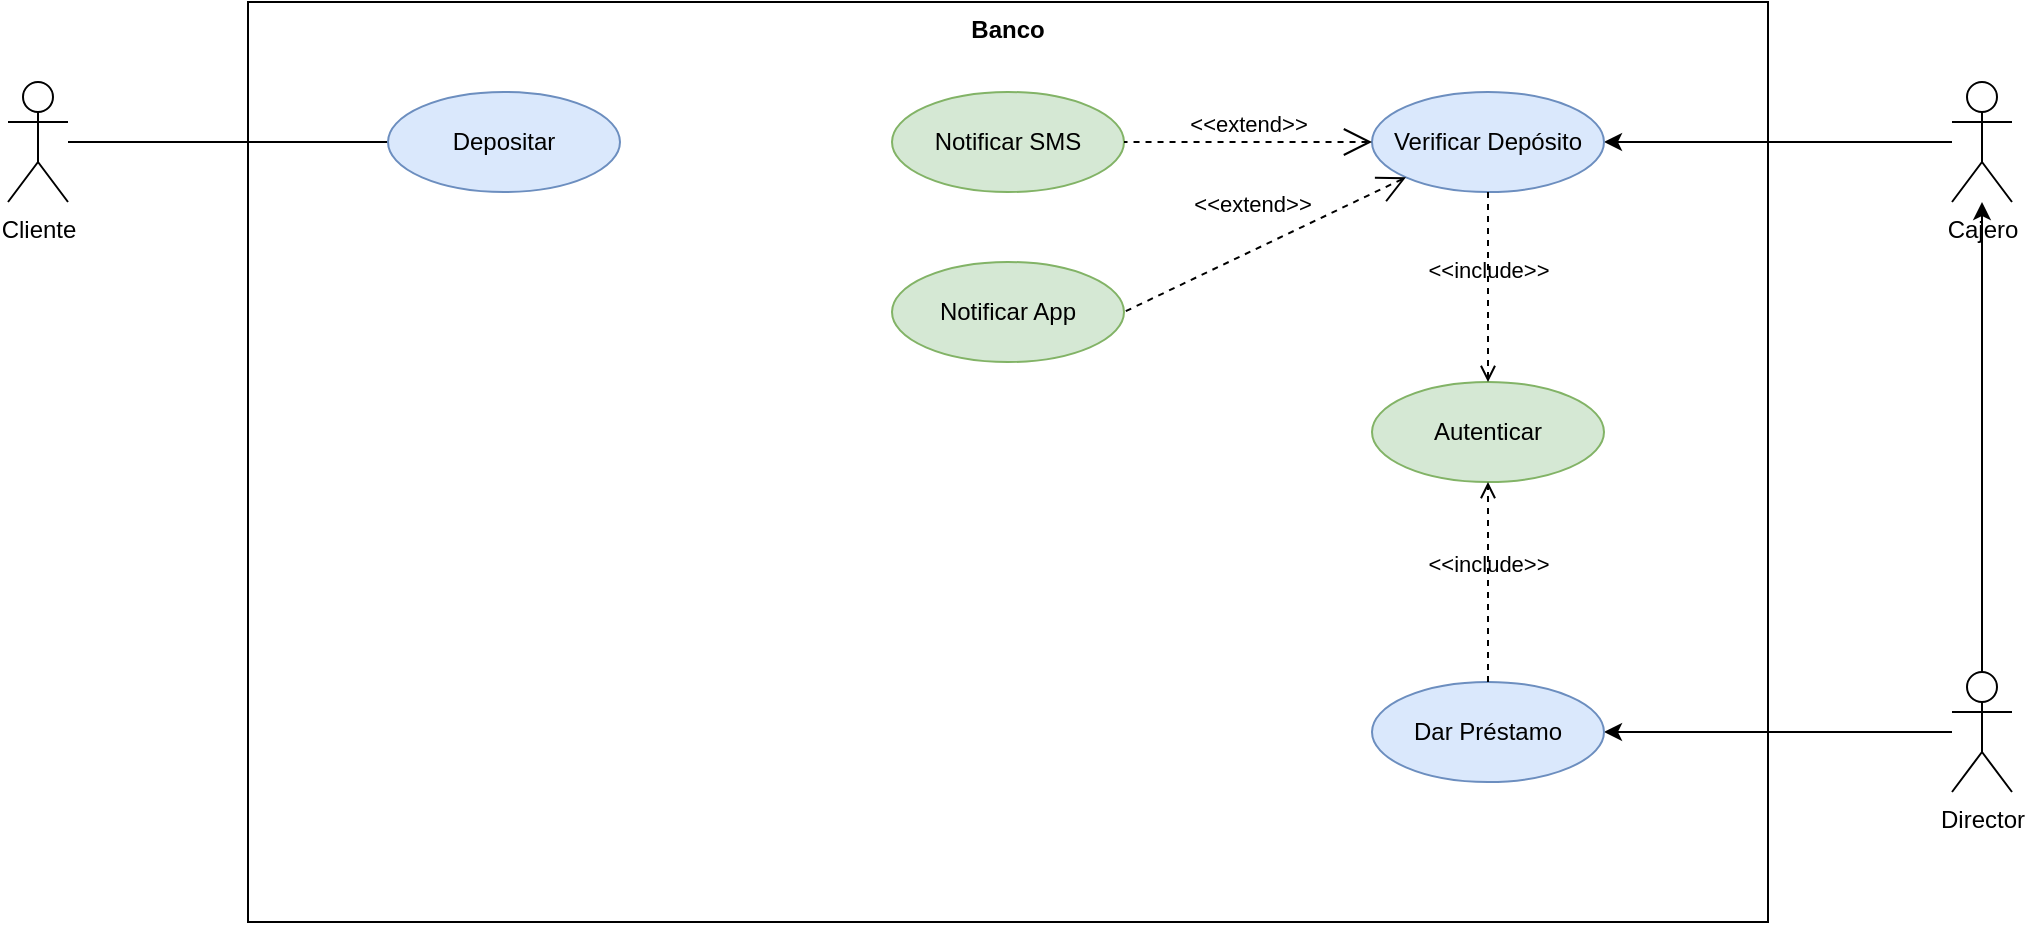 <mxfile version="22.0.8" type="github">
  <diagram name="Página-1" id="fN_BX1Q7iqfhWap0hX38">
    <mxGraphModel dx="2259" dy="669" grid="1" gridSize="10" guides="1" tooltips="1" connect="1" arrows="1" fold="1" page="1" pageScale="1" pageWidth="827" pageHeight="1169" math="0" shadow="0">
      <root>
        <mxCell id="0" />
        <mxCell id="1" parent="0" />
        <mxCell id="Te2KGw7d16V4PrrXAq18-17" style="edgeStyle=orthogonalEdgeStyle;rounded=0;orthogonalLoop=1;jettySize=auto;html=1;entryX=1;entryY=0.5;entryDx=0;entryDy=0;" edge="1" parent="1" source="Te2KGw7d16V4PrrXAq18-1" target="Te2KGw7d16V4PrrXAq18-14">
          <mxGeometry relative="1" as="geometry" />
        </mxCell>
        <mxCell id="Te2KGw7d16V4PrrXAq18-1" value="Cajero" style="shape=umlActor;verticalLabelPosition=bottom;verticalAlign=top;html=1;outlineConnect=0;" vertex="1" parent="1">
          <mxGeometry x="892" y="160" width="30" height="60" as="geometry" />
        </mxCell>
        <mxCell id="Te2KGw7d16V4PrrXAq18-12" style="rounded=0;orthogonalLoop=1;jettySize=auto;html=1;entryX=0;entryY=0.5;entryDx=0;entryDy=0;endArrow=none;endFill=0;elbow=vertical;" edge="1" parent="1" source="Te2KGw7d16V4PrrXAq18-2" target="Te2KGw7d16V4PrrXAq18-10">
          <mxGeometry relative="1" as="geometry" />
        </mxCell>
        <mxCell id="Te2KGw7d16V4PrrXAq18-2" value="Cliente" style="shape=umlActor;verticalLabelPosition=bottom;verticalAlign=top;html=1;outlineConnect=0;" vertex="1" parent="1">
          <mxGeometry x="-80" y="160" width="30" height="60" as="geometry" />
        </mxCell>
        <mxCell id="Te2KGw7d16V4PrrXAq18-9" style="edgeStyle=orthogonalEdgeStyle;rounded=0;orthogonalLoop=1;jettySize=auto;html=1;" edge="1" parent="1" source="Te2KGw7d16V4PrrXAq18-5" target="Te2KGw7d16V4PrrXAq18-1">
          <mxGeometry relative="1" as="geometry" />
        </mxCell>
        <mxCell id="Te2KGw7d16V4PrrXAq18-19" style="edgeStyle=orthogonalEdgeStyle;rounded=0;orthogonalLoop=1;jettySize=auto;html=1;entryX=1;entryY=0.5;entryDx=0;entryDy=0;" edge="1" parent="1" source="Te2KGw7d16V4PrrXAq18-5" target="Te2KGw7d16V4PrrXAq18-18">
          <mxGeometry relative="1" as="geometry" />
        </mxCell>
        <mxCell id="Te2KGw7d16V4PrrXAq18-5" value="Director" style="shape=umlActor;verticalLabelPosition=bottom;verticalAlign=top;html=1;outlineConnect=0;" vertex="1" parent="1">
          <mxGeometry x="892" y="455" width="30" height="60" as="geometry" />
        </mxCell>
        <mxCell id="Te2KGw7d16V4PrrXAq18-10" value="Depositar" style="ellipse;whiteSpace=wrap;html=1;fillColor=#dae8fc;strokeColor=#6c8ebf;" vertex="1" parent="1">
          <mxGeometry x="110" y="165" width="116" height="50" as="geometry" />
        </mxCell>
        <mxCell id="Te2KGw7d16V4PrrXAq18-13" value="Autenticar" style="ellipse;whiteSpace=wrap;html=1;fillColor=#d5e8d4;strokeColor=#82b366;" vertex="1" parent="1">
          <mxGeometry x="602" y="310" width="116" height="50" as="geometry" />
        </mxCell>
        <mxCell id="Te2KGw7d16V4PrrXAq18-14" value="Verificar Depósito" style="ellipse;whiteSpace=wrap;html=1;fillColor=#dae8fc;strokeColor=#6c8ebf;" vertex="1" parent="1">
          <mxGeometry x="602" y="165" width="116" height="50" as="geometry" />
        </mxCell>
        <mxCell id="Te2KGw7d16V4PrrXAq18-15" value="&amp;lt;&amp;lt;include&amp;gt;&amp;gt;" style="edgeStyle=none;html=1;endArrow=open;verticalAlign=bottom;dashed=1;labelBackgroundColor=none;rounded=0;exitX=0.5;exitY=1;exitDx=0;exitDy=0;entryX=0.5;entryY=0;entryDx=0;entryDy=0;" edge="1" parent="1" source="Te2KGw7d16V4PrrXAq18-14" target="Te2KGw7d16V4PrrXAq18-13">
          <mxGeometry width="160" relative="1" as="geometry">
            <mxPoint x="602" y="250" as="sourcePoint" />
            <mxPoint x="762" y="250" as="targetPoint" />
          </mxGeometry>
        </mxCell>
        <mxCell id="Te2KGw7d16V4PrrXAq18-18" value="Dar Préstamo" style="ellipse;whiteSpace=wrap;html=1;fillColor=#dae8fc;strokeColor=#6c8ebf;" vertex="1" parent="1">
          <mxGeometry x="602" y="460" width="116" height="50" as="geometry" />
        </mxCell>
        <mxCell id="Te2KGw7d16V4PrrXAq18-20" value="&amp;lt;&amp;lt;include&amp;gt;&amp;gt;" style="edgeStyle=none;html=1;endArrow=open;verticalAlign=bottom;dashed=1;labelBackgroundColor=none;rounded=0;exitX=0.5;exitY=0;exitDx=0;exitDy=0;entryX=0.5;entryY=1;entryDx=0;entryDy=0;" edge="1" parent="1" source="Te2KGw7d16V4PrrXAq18-18" target="Te2KGw7d16V4PrrXAq18-13">
          <mxGeometry width="160" relative="1" as="geometry">
            <mxPoint x="670" y="225" as="sourcePoint" />
            <mxPoint x="670" y="320" as="targetPoint" />
          </mxGeometry>
        </mxCell>
        <mxCell id="Te2KGw7d16V4PrrXAq18-21" value="Notificar SMS" style="ellipse;whiteSpace=wrap;html=1;fillColor=#d5e8d4;strokeColor=#82b366;" vertex="1" parent="1">
          <mxGeometry x="362" y="165" width="116" height="50" as="geometry" />
        </mxCell>
        <mxCell id="Te2KGw7d16V4PrrXAq18-22" value="Notificar App" style="ellipse;whiteSpace=wrap;html=1;fillColor=#d5e8d4;strokeColor=#82b366;" vertex="1" parent="1">
          <mxGeometry x="362" y="250" width="116" height="50" as="geometry" />
        </mxCell>
        <mxCell id="Te2KGw7d16V4PrrXAq18-23" value="&amp;lt;&amp;lt;extend&amp;gt;&amp;gt;" style="edgeStyle=none;html=1;startArrow=open;endArrow=none;startSize=12;verticalAlign=bottom;dashed=1;labelBackgroundColor=none;rounded=0;entryX=1;entryY=0.5;entryDx=0;entryDy=0;exitX=0;exitY=0.5;exitDx=0;exitDy=0;" edge="1" parent="1" source="Te2KGw7d16V4PrrXAq18-14" target="Te2KGw7d16V4PrrXAq18-21">
          <mxGeometry width="160" relative="1" as="geometry">
            <mxPoint x="202" y="310" as="sourcePoint" />
            <mxPoint x="362" y="310" as="targetPoint" />
          </mxGeometry>
        </mxCell>
        <mxCell id="Te2KGw7d16V4PrrXAq18-24" value="&amp;lt;&amp;lt;extend&amp;gt;&amp;gt;" style="edgeStyle=none;html=1;startArrow=open;endArrow=none;startSize=12;verticalAlign=bottom;dashed=1;labelBackgroundColor=none;rounded=0;entryX=1;entryY=0.5;entryDx=0;entryDy=0;exitX=0;exitY=1;exitDx=0;exitDy=0;" edge="1" parent="1" source="Te2KGw7d16V4PrrXAq18-14" target="Te2KGw7d16V4PrrXAq18-22">
          <mxGeometry x="0.013" y="-13" width="160" relative="1" as="geometry">
            <mxPoint x="582" y="200" as="sourcePoint" />
            <mxPoint x="488" y="200" as="targetPoint" />
            <mxPoint as="offset" />
          </mxGeometry>
        </mxCell>
        <mxCell id="Te2KGw7d16V4PrrXAq18-25" value="Banco" style="shape=rect;html=1;verticalAlign=top;fontStyle=1;whiteSpace=wrap;align=center;fillColor=none;" vertex="1" parent="1">
          <mxGeometry x="40" y="120" width="760" height="460" as="geometry" />
        </mxCell>
      </root>
    </mxGraphModel>
  </diagram>
</mxfile>
